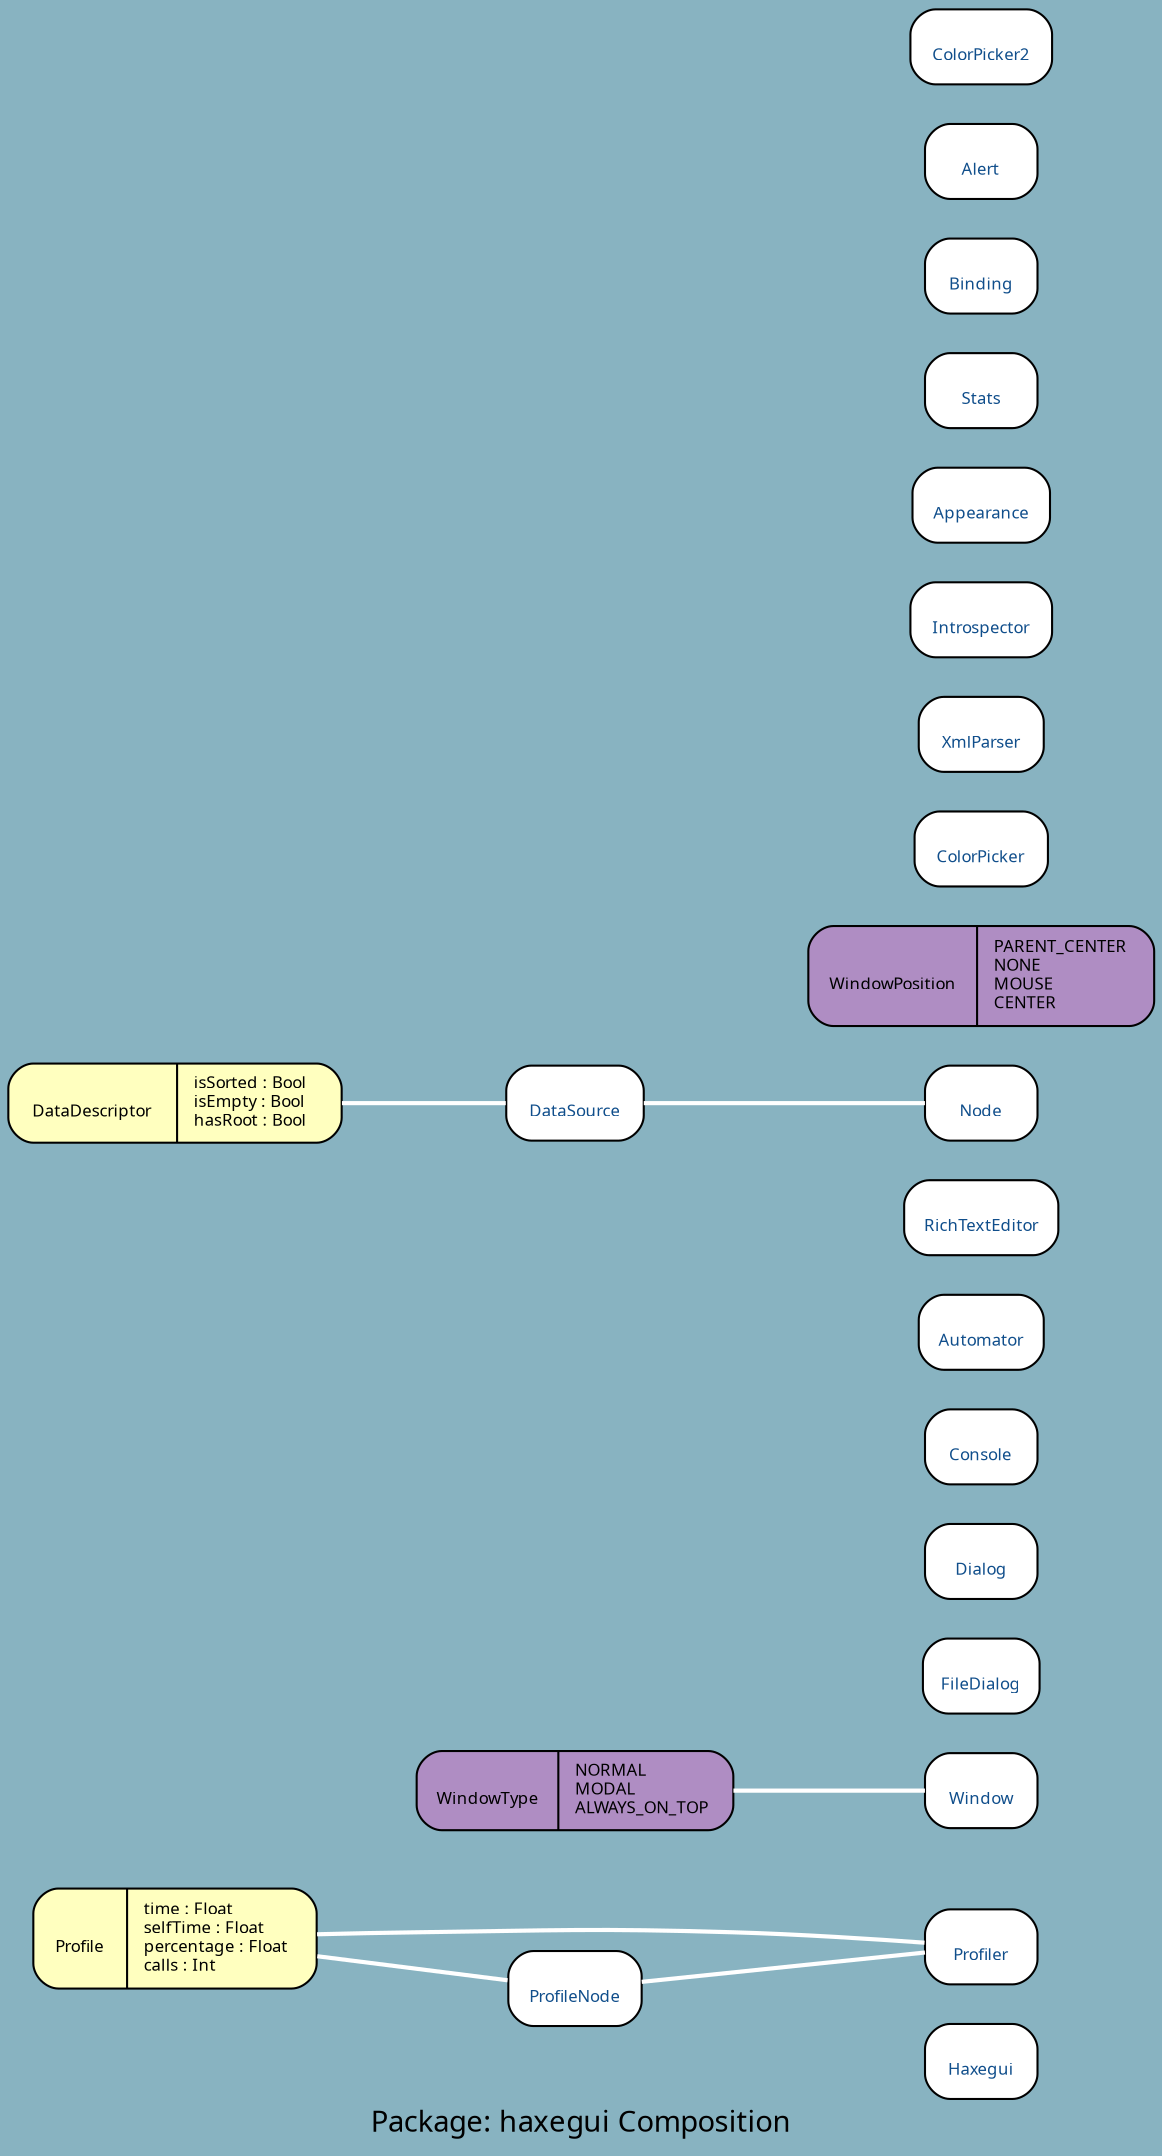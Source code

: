 digraph uml {
	graph [label="Package: haxegui Composition", ratio=compress, rankdir=RL, smoothing=avg_dist, overlap=false, fontname="DejaVu Sans Condenesed", fontsize=14, bgcolor="#88B3C1", fontcolor=black];
	node [label="\N", fontname="DejaVu Sans Condenesed", fontsize=8, shape=record, color=black, fontcolor=black];
	edge [fontname="DejaVu Sans Condenesed", fontsize=8, color=black, fontcolor=black];
	graph [lp="275,12",
		bb="0,0,550,1012"];
	"haxegui.Haxegui" [label="{\nHaxegui}", fontcolor="#104E8B", style="rounded,filled", fillcolor=white, URL="../types/haxegui/Haxegui.html", tooltip="\nHaxegui", pos="467,43", rects="440,25,494,61", width="0.75", height="0.50"];
	"haxegui.Profile" [label="{\nProfile|time : Float\lselfTime : Float\lpercentage : Float\lcalls : Int\l}", style="rounded,filled", fillcolor="#ffffbf", pos="80,99", rects="12,75,55,123 55,75,148,123", width="1.89", height="0.67"];
	"haxegui.ProfileNode" [label="{\nProfileNode}", fontcolor="#104E8B", style="rounded,filled", fillcolor=white, URL="../types/haxegui/ProfileNode.html", tooltip="\nProfileNode", pos="272,76", rects="240,58,305,94", width="0.89", height="0.50"];
	"haxegui.Profiler" [label="{\nProfiler}", fontcolor="#104E8B", style="rounded,filled", fillcolor=white, URL="../types/haxegui/Profiler.html", tooltip="\nProfiler", pos="467,97", rects="440,79,494,115", width="0.75", height="0.50"];
	"haxegui.Window" [label="{\nWindow}", fontcolor="#104E8B", style="rounded,filled", fillcolor=white, URL="../types/haxegui/Window.html", tooltip="\nWindow", pos="467,172", rects="440,154,494,190", width="0.75", height="0.50"];
	"haxegui.WindowType" [label="{\nWindowType|NORMAL\lMODAL\lALWAYS_ON_TOP\l}", style="rounded,filled", fillcolor="#af8dc3", pos="272,172", rects="196,153,262,191 262,153,348,191", width="2.11", height="0.53"];
	"haxegui.FileDialog" [label="{\nFileDialog}", fontcolor="#104E8B", style="rounded,filled", fillcolor=white, URL="../types/haxegui/FileDialog.html", tooltip="\nFileDialog", pos="467,226", rects="439,208,495,244", width="0.78", height="0.50"];
	"haxegui.Dialog" [label="{\nDialog}", fontcolor="#104E8B", style="rounded,filled", fillcolor=white, URL="../types/haxegui/Dialog.html", tooltip="\nDialog", pos="467,280", rects="440,262,494,298", width="0.75", height="0.50"];
	"haxegui.Console" [label="{\nConsole}", fontcolor="#104E8B", style="rounded,filled", fillcolor=white, URL="../types/haxegui/Console.html", tooltip="\nConsole", pos="467,334", rects="440,316,494,352", width="0.75", height="0.50"];
	"haxegui.Automator" [label="{\nAutomator}", fontcolor="#104E8B", style="rounded,filled", fillcolor=white, URL="../types/haxegui/Automator.html", tooltip="\nAutomator", pos="467,388", rects="437,370,497,406", width="0.83", height="0.50"];
	"haxegui.RichTextEditor" [label="{\nRichTextEditor}", fontcolor="#104E8B", style="rounded,filled", fillcolor=white, URL="../types/haxegui/RichTextEditor.html", tooltip="\nRichTextEditor", pos="467,442", rects="430,424,505,460", width="1.03", height="0.50"];
	"haxegui.DataDescriptor" [label="{\nDataDescriptor|isSorted : Bool\lisEmpty : Bool\lhasRoot : Bool\l}", style="rounded,filled", fillcolor="#ffffbf", pos="80,496", rects="0,477,80,515 80,477,160,515", width="2.22", height="0.53"];
	"haxegui.DataSource" [label="{\nDataSource}", fontcolor="#104E8B", style="rounded,filled", fillcolor=white, URL="../types/haxegui/DataSource.html", tooltip="\nDataSource", pos="272,496", rects="239,478,305,514", width="0.92", height="0.50"];
	"haxegui.WindowPosition" [label="{\nWindowPosition|PARENT_CENTER\lNONE\lMOUSE\lCENTER\l}", style="rounded,filled", fillcolor="#af8dc3", pos="467,556", rects="384,532,465,580 465,532,550,580", width="2.31", height="0.67"];
	"haxegui.ColorPicker" [label="{\nColorPicker}", fontcolor="#104E8B", style="rounded,filled", fillcolor=white, URL="../types/haxegui/ColorPicker.html", tooltip="\nColorPicker", pos="467,616", rects="435,598,499,634", width="0.89", height="0.50"];
	"haxegui.XmlParser" [label="{\nXmlParser}", fontcolor="#104E8B", style="rounded,filled", fillcolor=white, URL="../types/haxegui/XmlParser.html", tooltip="\nXmlParser", pos="467,670", rects="437,652,497,688", width="0.83", height="0.50"];
	"haxegui.Node" [label="{\nNode}", fontcolor="#104E8B", style="rounded,filled", fillcolor=white, URL="../types/haxegui/Node.html", tooltip="\nNode", pos="467,496", rects="440,478,494,514", width="0.75", height="0.50"];
	"haxegui.Introspector" [label="{\nIntrospector}", fontcolor="#104E8B", style="rounded,filled", fillcolor=white, URL="../types/haxegui/Introspector.html", tooltip="\nIntrospector", pos="467,724", rects="433,706,501,742", width="0.94", height="0.50"];
	"haxegui.Appearance" [label="{\nAppearance}", fontcolor="#104E8B", style="rounded,filled", fillcolor=white, URL="../types/haxegui/Appearance.html", tooltip="\nAppearance", pos="467,778", rects="434,760,500,796", width="0.92", height="0.50"];
	"haxegui.Stats" [label="{\nStats}", fontcolor="#104E8B", style="rounded,filled", fillcolor=white, URL="../types/haxegui/Stats.html", tooltip="\nStats", pos="467,832", rects="440,814,494,850", width="0.75", height="0.50"];
	"haxegui.Binding" [label="{\nBinding}", fontcolor="#104E8B", style="rounded,filled", fillcolor=white, URL="../types/haxegui/Binding.html", tooltip="\nBinding", pos="467,886", rects="440,868,494,904", width="0.75", height="0.50"];
	"haxegui.Alert" [label="{\nAlert}", fontcolor="#104E8B", style="rounded,filled", fillcolor=white, URL="../types/haxegui/Alert.html", tooltip="\nAlert", pos="467,940", rects="440,922,494,958", width="0.75", height="0.50"];
	"haxegui.ColorPicker2" [label="{\nColorPicker2}", fontcolor="#104E8B", style="rounded,filled", fillcolor=white, URL="../types/haxegui/ColorPicker2.html", tooltip="\nColorPicker2", pos="467,994", rects="433,976,502,1012", width="0.94", height="0.50"];
	"haxegui.ProfileNode" -> "haxegui.Profile" [color=white, style=bold, arrowhead=none, arrowtail=diamond, arrowsize=1, pos="s,240,80 228,81 204,84 174,88 148,91"];
	"haxegui.Profiler" -> "haxegui.ProfileNode" [color=white, style=bold, arrowhead=none, arrowtail=diamond, arrowsize=1, pos="s,440,94 428,93 391,89 339,83 305,79"];
	"haxegui.Profiler" -> "haxegui.Profile" [color=white, style=bold, arrowhead=none, arrowtail=diamond, arrowsize=1, pos="s,440,99 428,100 405,101 374,102 348,103 280,105 263,105 196,103 180,103 164,103 148,102"];
	"haxegui.Window" -> "haxegui.WindowType" [color=white, style=bold, arrowhead=none, arrowtail=diamond, arrowsize=1, pos="s,440,172 428,172 405,172 376,172 348,172"];
	"haxegui.DataSource" -> "haxegui.DataDescriptor" [color=white, style=bold, arrowhead=none, arrowtail=diamond, arrowsize=1, pos="s,239,496 227,496 207,496 183,496 160,496"];
	"haxegui.Node" -> "haxegui.DataSource" [color=white, style=bold, arrowhead=none, arrowtail=diamond, arrowsize=1, pos="s,440,496 428,496 391,496 339,496 305,496"];
}
